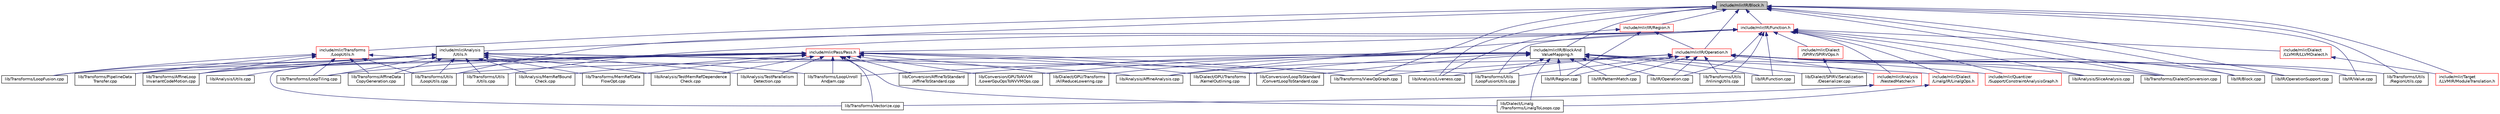 digraph "include/mlir/IR/Block.h"
{
  bgcolor="transparent";
  edge [fontname="Helvetica",fontsize="10",labelfontname="Helvetica",labelfontsize="10"];
  node [fontname="Helvetica",fontsize="10",shape=record];
  Node35 [label="include/mlir/IR/Block.h",height=0.2,width=0.4,color="black", fillcolor="grey75", style="filled", fontcolor="black"];
  Node35 -> Node36 [dir="back",color="midnightblue",fontsize="10",style="solid",fontname="Helvetica"];
  Node36 [label="include/mlir/Analysis\l/Utils.h",height=0.2,width=0.4,color="black",URL="$Analysis_2Utils_8h.html"];
  Node36 -> Node37 [dir="back",color="midnightblue",fontsize="10",style="solid",fontname="Helvetica"];
  Node37 [label="lib/Analysis/AffineAnalysis.cpp",height=0.2,width=0.4,color="black",URL="$AffineAnalysis_8cpp.html"];
  Node36 -> Node38 [dir="back",color="midnightblue",fontsize="10",style="solid",fontname="Helvetica"];
  Node38 [label="lib/Analysis/MemRefBound\lCheck.cpp",height=0.2,width=0.4,color="black",URL="$MemRefBoundCheck_8cpp.html"];
  Node36 -> Node39 [dir="back",color="midnightblue",fontsize="10",style="solid",fontname="Helvetica"];
  Node39 [label="lib/Analysis/TestMemRefDependence\lCheck.cpp",height=0.2,width=0.4,color="black",URL="$TestMemRefDependenceCheck_8cpp.html"];
  Node36 -> Node40 [dir="back",color="midnightblue",fontsize="10",style="solid",fontname="Helvetica"];
  Node40 [label="lib/Analysis/TestParallelism\lDetection.cpp",height=0.2,width=0.4,color="black",URL="$TestParallelismDetection_8cpp.html"];
  Node36 -> Node41 [dir="back",color="midnightblue",fontsize="10",style="solid",fontname="Helvetica"];
  Node41 [label="lib/Analysis/Utils.cpp",height=0.2,width=0.4,color="black",URL="$Analysis_2Utils_8cpp.html"];
  Node36 -> Node42 [dir="back",color="midnightblue",fontsize="10",style="solid",fontname="Helvetica"];
  Node42 [label="lib/Transforms/AffineData\lCopyGeneration.cpp",height=0.2,width=0.4,color="black",URL="$AffineDataCopyGeneration_8cpp.html"];
  Node36 -> Node43 [dir="back",color="midnightblue",fontsize="10",style="solid",fontname="Helvetica"];
  Node43 [label="lib/Transforms/AffineLoop\lInvariantCodeMotion.cpp",height=0.2,width=0.4,color="black",URL="$AffineLoopInvariantCodeMotion_8cpp.html"];
  Node36 -> Node44 [dir="back",color="midnightblue",fontsize="10",style="solid",fontname="Helvetica"];
  Node44 [label="lib/Transforms/LoopFusion.cpp",height=0.2,width=0.4,color="black",URL="$LoopFusion_8cpp.html"];
  Node36 -> Node45 [dir="back",color="midnightblue",fontsize="10",style="solid",fontname="Helvetica"];
  Node45 [label="lib/Transforms/LoopTiling.cpp",height=0.2,width=0.4,color="black",URL="$LoopTiling_8cpp.html"];
  Node36 -> Node46 [dir="back",color="midnightblue",fontsize="10",style="solid",fontname="Helvetica"];
  Node46 [label="lib/Transforms/MemRefData\lFlowOpt.cpp",height=0.2,width=0.4,color="black",URL="$MemRefDataFlowOpt_8cpp.html"];
  Node36 -> Node47 [dir="back",color="midnightblue",fontsize="10",style="solid",fontname="Helvetica"];
  Node47 [label="lib/Transforms/PipelineData\lTransfer.cpp",height=0.2,width=0.4,color="black",URL="$PipelineDataTransfer_8cpp.html"];
  Node36 -> Node48 [dir="back",color="midnightblue",fontsize="10",style="solid",fontname="Helvetica"];
  Node48 [label="lib/Transforms/Utils\l/LoopFusionUtils.cpp",height=0.2,width=0.4,color="black",URL="$LoopFusionUtils_8cpp.html"];
  Node36 -> Node49 [dir="back",color="midnightblue",fontsize="10",style="solid",fontname="Helvetica"];
  Node49 [label="lib/Transforms/Utils\l/LoopUtils.cpp",height=0.2,width=0.4,color="black",URL="$LoopUtils_8cpp.html"];
  Node36 -> Node50 [dir="back",color="midnightblue",fontsize="10",style="solid",fontname="Helvetica"];
  Node50 [label="lib/Transforms/Utils\l/Utils.cpp",height=0.2,width=0.4,color="black",URL="$Transforms_2Utils_2Utils_8cpp.html"];
  Node36 -> Node51 [dir="back",color="midnightblue",fontsize="10",style="solid",fontname="Helvetica"];
  Node51 [label="lib/Transforms/Vectorize.cpp",height=0.2,width=0.4,color="black",URL="$Vectorize_8cpp.html"];
  Node35 -> Node52 [dir="back",color="midnightblue",fontsize="10",style="solid",fontname="Helvetica"];
  Node52 [label="include/mlir/IR/BlockAnd\lValueMapping.h",height=0.2,width=0.4,color="black",URL="$BlockAndValueMapping_8h.html"];
  Node52 -> Node53 [dir="back",color="midnightblue",fontsize="10",style="solid",fontname="Helvetica"];
  Node53 [label="include/mlir/Dialect\l/Linalg/IR/LinalgOps.h",height=0.2,width=0.4,color="red",URL="$LinalgOps_8h.html"];
  Node53 -> Node57 [dir="back",color="midnightblue",fontsize="10",style="solid",fontname="Helvetica"];
  Node57 [label="lib/Dialect/Linalg\l/Transforms/LinalgToLoops.cpp",height=0.2,width=0.4,color="black",URL="$LinalgToLoops_8cpp.html"];
  Node52 -> Node70 [dir="back",color="midnightblue",fontsize="10",style="solid",fontname="Helvetica"];
  Node70 [label="lib/Conversion/AffineToStandard\l/AffineToStandard.cpp",height=0.2,width=0.4,color="black",URL="$AffineToStandard_8cpp.html"];
  Node52 -> Node71 [dir="back",color="midnightblue",fontsize="10",style="solid",fontname="Helvetica"];
  Node71 [label="lib/Conversion/GPUToNVVM\l/LowerGpuOpsToNVVMOps.cpp",height=0.2,width=0.4,color="black",URL="$LowerGpuOpsToNVVMOps_8cpp.html"];
  Node52 -> Node72 [dir="back",color="midnightblue",fontsize="10",style="solid",fontname="Helvetica"];
  Node72 [label="lib/Conversion/LoopToStandard\l/ConvertLoopToStandard.cpp",height=0.2,width=0.4,color="black",URL="$ConvertLoopToStandard_8cpp.html"];
  Node52 -> Node73 [dir="back",color="midnightblue",fontsize="10",style="solid",fontname="Helvetica"];
  Node73 [label="lib/Dialect/GPU/Transforms\l/AllReduceLowering.cpp",height=0.2,width=0.4,color="black",URL="$AllReduceLowering_8cpp.html"];
  Node52 -> Node74 [dir="back",color="midnightblue",fontsize="10",style="solid",fontname="Helvetica"];
  Node74 [label="lib/Dialect/GPU/Transforms\l/KernelOutlining.cpp",height=0.2,width=0.4,color="black",URL="$KernelOutlining_8cpp.html"];
  Node52 -> Node57 [dir="back",color="midnightblue",fontsize="10",style="solid",fontname="Helvetica"];
  Node52 -> Node75 [dir="back",color="midnightblue",fontsize="10",style="solid",fontname="Helvetica"];
  Node75 [label="lib/Dialect/SPIRV/Serialization\l/Deserializer.cpp",height=0.2,width=0.4,color="black",URL="$Deserializer_8cpp.html"];
  Node52 -> Node76 [dir="back",color="midnightblue",fontsize="10",style="solid",fontname="Helvetica"];
  Node76 [label="lib/IR/Function.cpp",height=0.2,width=0.4,color="black",URL="$Function_8cpp.html"];
  Node52 -> Node77 [dir="back",color="midnightblue",fontsize="10",style="solid",fontname="Helvetica"];
  Node77 [label="lib/IR/Operation.cpp",height=0.2,width=0.4,color="black",URL="$Operation_8cpp.html"];
  Node52 -> Node78 [dir="back",color="midnightblue",fontsize="10",style="solid",fontname="Helvetica"];
  Node78 [label="lib/IR/PatternMatch.cpp",height=0.2,width=0.4,color="black",URL="$PatternMatch_8cpp.html"];
  Node52 -> Node79 [dir="back",color="midnightblue",fontsize="10",style="solid",fontname="Helvetica"];
  Node79 [label="lib/IR/Region.cpp",height=0.2,width=0.4,color="black",URL="$Region_8cpp.html"];
  Node52 -> Node80 [dir="back",color="midnightblue",fontsize="10",style="solid",fontname="Helvetica"];
  Node80 [label="lib/Transforms/DialectConversion.cpp",height=0.2,width=0.4,color="black",URL="$DialectConversion_8cpp.html"];
  Node52 -> Node81 [dir="back",color="midnightblue",fontsize="10",style="solid",fontname="Helvetica"];
  Node81 [label="lib/Transforms/LoopUnroll\lAndJam.cpp",height=0.2,width=0.4,color="black",URL="$LoopUnrollAndJam_8cpp.html"];
  Node52 -> Node82 [dir="back",color="midnightblue",fontsize="10",style="solid",fontname="Helvetica"];
  Node82 [label="lib/Transforms/Utils\l/InliningUtils.cpp",height=0.2,width=0.4,color="black",URL="$InliningUtils_8cpp.html"];
  Node52 -> Node48 [dir="back",color="midnightblue",fontsize="10",style="solid",fontname="Helvetica"];
  Node52 -> Node49 [dir="back",color="midnightblue",fontsize="10",style="solid",fontname="Helvetica"];
  Node35 -> Node83 [dir="back",color="midnightblue",fontsize="10",style="solid",fontname="Helvetica"];
  Node83 [label="include/mlir/IR/Function.h",height=0.2,width=0.4,color="red",URL="$Function_8h.html"];
  Node83 -> Node84 [dir="back",color="midnightblue",fontsize="10",style="solid",fontname="Helvetica"];
  Node84 [label="include/mlir/Analysis\l/NestedMatcher.h",height=0.2,width=0.4,color="red",URL="$NestedMatcher_8h.html"];
  Node84 -> Node51 [dir="back",color="midnightblue",fontsize="10",style="solid",fontname="Helvetica"];
  Node83 -> Node53 [dir="back",color="midnightblue",fontsize="10",style="solid",fontname="Helvetica"];
  Node83 -> Node87 [dir="back",color="midnightblue",fontsize="10",style="solid",fontname="Helvetica"];
  Node87 [label="include/mlir/Dialect\l/LLVMIR/LLVMDialect.h",height=0.2,width=0.4,color="red",URL="$LLVMDialect_8h.html"];
  Node87 -> Node88 [dir="back",color="midnightblue",fontsize="10",style="solid",fontname="Helvetica"];
  Node88 [label="include/mlir/Target\l/LLVMIR/ModuleTranslation.h",height=0.2,width=0.4,color="red",URL="$ModuleTranslation_8h.html"];
  Node83 -> Node105 [dir="back",color="midnightblue",fontsize="10",style="solid",fontname="Helvetica"];
  Node105 [label="include/mlir/Dialect\l/SPIRV/SPIRVOps.h",height=0.2,width=0.4,color="red",URL="$SPIRVOps_8h.html"];
  Node105 -> Node75 [dir="back",color="midnightblue",fontsize="10",style="solid",fontname="Helvetica"];
  Node83 -> Node118 [dir="back",color="midnightblue",fontsize="10",style="solid",fontname="Helvetica"];
  Node118 [label="include/mlir/Pass/Pass.h",height=0.2,width=0.4,color="red",URL="$Pass_8h.html"];
  Node118 -> Node38 [dir="back",color="midnightblue",fontsize="10",style="solid",fontname="Helvetica"];
  Node118 -> Node39 [dir="back",color="midnightblue",fontsize="10",style="solid",fontname="Helvetica"];
  Node118 -> Node40 [dir="back",color="midnightblue",fontsize="10",style="solid",fontname="Helvetica"];
  Node118 -> Node70 [dir="back",color="midnightblue",fontsize="10",style="solid",fontname="Helvetica"];
  Node118 -> Node71 [dir="back",color="midnightblue",fontsize="10",style="solid",fontname="Helvetica"];
  Node118 -> Node72 [dir="back",color="midnightblue",fontsize="10",style="solid",fontname="Helvetica"];
  Node118 -> Node73 [dir="back",color="midnightblue",fontsize="10",style="solid",fontname="Helvetica"];
  Node118 -> Node74 [dir="back",color="midnightblue",fontsize="10",style="solid",fontname="Helvetica"];
  Node118 -> Node57 [dir="back",color="midnightblue",fontsize="10",style="solid",fontname="Helvetica"];
  Node118 -> Node42 [dir="back",color="midnightblue",fontsize="10",style="solid",fontname="Helvetica"];
  Node118 -> Node43 [dir="back",color="midnightblue",fontsize="10",style="solid",fontname="Helvetica"];
  Node118 -> Node44 [dir="back",color="midnightblue",fontsize="10",style="solid",fontname="Helvetica"];
  Node118 -> Node45 [dir="back",color="midnightblue",fontsize="10",style="solid",fontname="Helvetica"];
  Node118 -> Node81 [dir="back",color="midnightblue",fontsize="10",style="solid",fontname="Helvetica"];
  Node118 -> Node46 [dir="back",color="midnightblue",fontsize="10",style="solid",fontname="Helvetica"];
  Node118 -> Node47 [dir="back",color="midnightblue",fontsize="10",style="solid",fontname="Helvetica"];
  Node118 -> Node51 [dir="back",color="midnightblue",fontsize="10",style="solid",fontname="Helvetica"];
  Node118 -> Node151 [dir="back",color="midnightblue",fontsize="10",style="solid",fontname="Helvetica"];
  Node151 [label="lib/Transforms/ViewOpGraph.cpp",height=0.2,width=0.4,color="black",URL="$ViewOpGraph_8cpp.html"];
  Node83 -> Node153 [dir="back",color="midnightblue",fontsize="10",style="solid",fontname="Helvetica"];
  Node153 [label="include/mlir/Quantizer\l/Support/ConstraintAnalysisGraph.h",height=0.2,width=0.4,color="red",URL="$ConstraintAnalysisGraph_8h.html"];
  Node83 -> Node37 [dir="back",color="midnightblue",fontsize="10",style="solid",fontname="Helvetica"];
  Node83 -> Node161 [dir="back",color="midnightblue",fontsize="10",style="solid",fontname="Helvetica"];
  Node161 [label="lib/Analysis/SliceAnalysis.cpp",height=0.2,width=0.4,color="black",URL="$SliceAnalysis_8cpp.html"];
  Node83 -> Node76 [dir="back",color="midnightblue",fontsize="10",style="solid",fontname="Helvetica"];
  Node83 -> Node77 [dir="back",color="midnightblue",fontsize="10",style="solid",fontname="Helvetica"];
  Node83 -> Node80 [dir="back",color="midnightblue",fontsize="10",style="solid",fontname="Helvetica"];
  Node83 -> Node82 [dir="back",color="midnightblue",fontsize="10",style="solid",fontname="Helvetica"];
  Node83 -> Node48 [dir="back",color="midnightblue",fontsize="10",style="solid",fontname="Helvetica"];
  Node83 -> Node49 [dir="back",color="midnightblue",fontsize="10",style="solid",fontname="Helvetica"];
  Node83 -> Node50 [dir="back",color="midnightblue",fontsize="10",style="solid",fontname="Helvetica"];
  Node35 -> Node171 [dir="back",color="midnightblue",fontsize="10",style="solid",fontname="Helvetica"];
  Node171 [label="include/mlir/IR/Operation.h",height=0.2,width=0.4,color="red",URL="$Operation_8h.html"];
  Node171 -> Node84 [dir="back",color="midnightblue",fontsize="10",style="solid",fontname="Helvetica"];
  Node171 -> Node153 [dir="back",color="midnightblue",fontsize="10",style="solid",fontname="Helvetica"];
  Node171 -> Node37 [dir="back",color="midnightblue",fontsize="10",style="solid",fontname="Helvetica"];
  Node171 -> Node260 [dir="back",color="midnightblue",fontsize="10",style="solid",fontname="Helvetica"];
  Node260 [label="lib/Analysis/Liveness.cpp",height=0.2,width=0.4,color="black",URL="$Liveness_8cpp.html"];
  Node171 -> Node161 [dir="back",color="midnightblue",fontsize="10",style="solid",fontname="Helvetica"];
  Node171 -> Node238 [dir="back",color="midnightblue",fontsize="10",style="solid",fontname="Helvetica"];
  Node238 [label="lib/IR/Block.cpp",height=0.2,width=0.4,color="black",URL="$Block_8cpp.html"];
  Node171 -> Node77 [dir="back",color="midnightblue",fontsize="10",style="solid",fontname="Helvetica"];
  Node171 -> Node263 [dir="back",color="midnightblue",fontsize="10",style="solid",fontname="Helvetica"];
  Node263 [label="lib/IR/OperationSupport.cpp",height=0.2,width=0.4,color="black",URL="$OperationSupport_8cpp.html"];
  Node171 -> Node78 [dir="back",color="midnightblue",fontsize="10",style="solid",fontname="Helvetica"];
  Node171 -> Node79 [dir="back",color="midnightblue",fontsize="10",style="solid",fontname="Helvetica"];
  Node171 -> Node264 [dir="back",color="midnightblue",fontsize="10",style="solid",fontname="Helvetica"];
  Node264 [label="lib/IR/Value.cpp",height=0.2,width=0.4,color="black",URL="$Value_8cpp.html"];
  Node171 -> Node82 [dir="back",color="midnightblue",fontsize="10",style="solid",fontname="Helvetica"];
  Node171 -> Node48 [dir="back",color="midnightblue",fontsize="10",style="solid",fontname="Helvetica"];
  Node171 -> Node266 [dir="back",color="midnightblue",fontsize="10",style="solid",fontname="Helvetica"];
  Node266 [label="lib/Transforms/Utils\l/RegionUtils.cpp",height=0.2,width=0.4,color="black",URL="$RegionUtils_8cpp.html"];
  Node171 -> Node151 [dir="back",color="midnightblue",fontsize="10",style="solid",fontname="Helvetica"];
  Node35 -> Node267 [dir="back",color="midnightblue",fontsize="10",style="solid",fontname="Helvetica"];
  Node267 [label="include/mlir/IR/Region.h",height=0.2,width=0.4,color="red",URL="$IR_2Region_8h.html"];
  Node267 -> Node171 [dir="back",color="midnightblue",fontsize="10",style="solid",fontname="Helvetica"];
  Node267 -> Node260 [dir="back",color="midnightblue",fontsize="10",style="solid",fontname="Helvetica"];
  Node267 -> Node79 [dir="back",color="midnightblue",fontsize="10",style="solid",fontname="Helvetica"];
  Node35 -> Node88 [dir="back",color="midnightblue",fontsize="10",style="solid",fontname="Helvetica"];
  Node35 -> Node272 [dir="back",color="midnightblue",fontsize="10",style="solid",fontname="Helvetica"];
  Node272 [label="include/mlir/Transforms\l/LoopUtils.h",height=0.2,width=0.4,color="red",URL="$LoopUtils_8h.html"];
  Node272 -> Node42 [dir="back",color="midnightblue",fontsize="10",style="solid",fontname="Helvetica"];
  Node272 -> Node43 [dir="back",color="midnightblue",fontsize="10",style="solid",fontname="Helvetica"];
  Node272 -> Node44 [dir="back",color="midnightblue",fontsize="10",style="solid",fontname="Helvetica"];
  Node272 -> Node45 [dir="back",color="midnightblue",fontsize="10",style="solid",fontname="Helvetica"];
  Node272 -> Node81 [dir="back",color="midnightblue",fontsize="10",style="solid",fontname="Helvetica"];
  Node272 -> Node47 [dir="back",color="midnightblue",fontsize="10",style="solid",fontname="Helvetica"];
  Node272 -> Node49 [dir="back",color="midnightblue",fontsize="10",style="solid",fontname="Helvetica"];
  Node35 -> Node260 [dir="back",color="midnightblue",fontsize="10",style="solid",fontname="Helvetica"];
  Node35 -> Node238 [dir="back",color="midnightblue",fontsize="10",style="solid",fontname="Helvetica"];
  Node35 -> Node263 [dir="back",color="midnightblue",fontsize="10",style="solid",fontname="Helvetica"];
  Node35 -> Node264 [dir="back",color="midnightblue",fontsize="10",style="solid",fontname="Helvetica"];
  Node35 -> Node80 [dir="back",color="midnightblue",fontsize="10",style="solid",fontname="Helvetica"];
  Node35 -> Node266 [dir="back",color="midnightblue",fontsize="10",style="solid",fontname="Helvetica"];
  Node35 -> Node151 [dir="back",color="midnightblue",fontsize="10",style="solid",fontname="Helvetica"];
}
